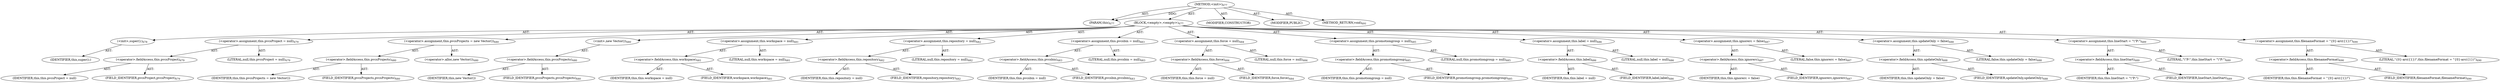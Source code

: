 digraph "&lt;init&gt;" {  
"111669149731" [label = <(METHOD,&lt;init&gt;)<SUB>677</SUB>> ]
"115964116996" [label = <(PARAM,this)<SUB>677</SUB>> ]
"25769803879" [label = <(BLOCK,&lt;empty&gt;,&lt;empty&gt;)<SUB>677</SUB>> ]
"30064771072" [label = <(&lt;init&gt;,super();)<SUB>678</SUB>> ]
"68719476785" [label = <(IDENTIFIER,this,super();)> ]
"30064771512" [label = <(&lt;operator&gt;.assignment,this.pvcsProject = null)<SUB>679</SUB>> ]
"30064771513" [label = <(&lt;operator&gt;.fieldAccess,this.pvcsProject)<SUB>679</SUB>> ]
"68719477074" [label = <(IDENTIFIER,this,this.pvcsProject = null)> ]
"55834574907" [label = <(FIELD_IDENTIFIER,pvcsProject,pvcsProject)<SUB>679</SUB>> ]
"90194313313" [label = <(LITERAL,null,this.pvcsProject = null)<SUB>679</SUB>> ]
"30064771514" [label = <(&lt;operator&gt;.assignment,this.pvcsProjects = new Vector())<SUB>680</SUB>> ]
"30064771515" [label = <(&lt;operator&gt;.fieldAccess,this.pvcsProjects)<SUB>680</SUB>> ]
"68719477075" [label = <(IDENTIFIER,this,this.pvcsProjects = new Vector())> ]
"55834574908" [label = <(FIELD_IDENTIFIER,pvcsProjects,pvcsProjects)<SUB>680</SUB>> ]
"30064771516" [label = <(&lt;operator&gt;.alloc,new Vector())<SUB>680</SUB>> ]
"30064771517" [label = <(&lt;init&gt;,new Vector())<SUB>680</SUB>> ]
"30064771518" [label = <(&lt;operator&gt;.fieldAccess,this.pvcsProjects)<SUB>680</SUB>> ]
"68719477076" [label = <(IDENTIFIER,this,new Vector())> ]
"55834574909" [label = <(FIELD_IDENTIFIER,pvcsProjects,pvcsProjects)<SUB>680</SUB>> ]
"30064771519" [label = <(&lt;operator&gt;.assignment,this.workspace = null)<SUB>681</SUB>> ]
"30064771520" [label = <(&lt;operator&gt;.fieldAccess,this.workspace)<SUB>681</SUB>> ]
"68719477077" [label = <(IDENTIFIER,this,this.workspace = null)> ]
"55834574910" [label = <(FIELD_IDENTIFIER,workspace,workspace)<SUB>681</SUB>> ]
"90194313314" [label = <(LITERAL,null,this.workspace = null)<SUB>681</SUB>> ]
"30064771521" [label = <(&lt;operator&gt;.assignment,this.repository = null)<SUB>682</SUB>> ]
"30064771522" [label = <(&lt;operator&gt;.fieldAccess,this.repository)<SUB>682</SUB>> ]
"68719477078" [label = <(IDENTIFIER,this,this.repository = null)> ]
"55834574911" [label = <(FIELD_IDENTIFIER,repository,repository)<SUB>682</SUB>> ]
"90194313315" [label = <(LITERAL,null,this.repository = null)<SUB>682</SUB>> ]
"30064771523" [label = <(&lt;operator&gt;.assignment,this.pvcsbin = null)<SUB>683</SUB>> ]
"30064771524" [label = <(&lt;operator&gt;.fieldAccess,this.pvcsbin)<SUB>683</SUB>> ]
"68719477079" [label = <(IDENTIFIER,this,this.pvcsbin = null)> ]
"55834574912" [label = <(FIELD_IDENTIFIER,pvcsbin,pvcsbin)<SUB>683</SUB>> ]
"90194313316" [label = <(LITERAL,null,this.pvcsbin = null)<SUB>683</SUB>> ]
"30064771525" [label = <(&lt;operator&gt;.assignment,this.force = null)<SUB>684</SUB>> ]
"30064771526" [label = <(&lt;operator&gt;.fieldAccess,this.force)<SUB>684</SUB>> ]
"68719477080" [label = <(IDENTIFIER,this,this.force = null)> ]
"55834574913" [label = <(FIELD_IDENTIFIER,force,force)<SUB>684</SUB>> ]
"90194313317" [label = <(LITERAL,null,this.force = null)<SUB>684</SUB>> ]
"30064771527" [label = <(&lt;operator&gt;.assignment,this.promotiongroup = null)<SUB>685</SUB>> ]
"30064771528" [label = <(&lt;operator&gt;.fieldAccess,this.promotiongroup)<SUB>685</SUB>> ]
"68719477081" [label = <(IDENTIFIER,this,this.promotiongroup = null)> ]
"55834574914" [label = <(FIELD_IDENTIFIER,promotiongroup,promotiongroup)<SUB>685</SUB>> ]
"90194313318" [label = <(LITERAL,null,this.promotiongroup = null)<SUB>685</SUB>> ]
"30064771529" [label = <(&lt;operator&gt;.assignment,this.label = null)<SUB>686</SUB>> ]
"30064771530" [label = <(&lt;operator&gt;.fieldAccess,this.label)<SUB>686</SUB>> ]
"68719477082" [label = <(IDENTIFIER,this,this.label = null)> ]
"55834574915" [label = <(FIELD_IDENTIFIER,label,label)<SUB>686</SUB>> ]
"90194313319" [label = <(LITERAL,null,this.label = null)<SUB>686</SUB>> ]
"30064771531" [label = <(&lt;operator&gt;.assignment,this.ignorerc = false)<SUB>687</SUB>> ]
"30064771532" [label = <(&lt;operator&gt;.fieldAccess,this.ignorerc)<SUB>687</SUB>> ]
"68719477083" [label = <(IDENTIFIER,this,this.ignorerc = false)> ]
"55834574916" [label = <(FIELD_IDENTIFIER,ignorerc,ignorerc)<SUB>687</SUB>> ]
"90194313320" [label = <(LITERAL,false,this.ignorerc = false)<SUB>687</SUB>> ]
"30064771533" [label = <(&lt;operator&gt;.assignment,this.updateOnly = false)<SUB>688</SUB>> ]
"30064771534" [label = <(&lt;operator&gt;.fieldAccess,this.updateOnly)<SUB>688</SUB>> ]
"68719477084" [label = <(IDENTIFIER,this,this.updateOnly = false)> ]
"55834574917" [label = <(FIELD_IDENTIFIER,updateOnly,updateOnly)<SUB>688</SUB>> ]
"90194313321" [label = <(LITERAL,false,this.updateOnly = false)<SUB>688</SUB>> ]
"30064771535" [label = <(&lt;operator&gt;.assignment,this.lineStart = &quot;\&quot;P:&quot;)<SUB>689</SUB>> ]
"30064771536" [label = <(&lt;operator&gt;.fieldAccess,this.lineStart)<SUB>689</SUB>> ]
"68719477085" [label = <(IDENTIFIER,this,this.lineStart = &quot;\&quot;P:&quot;)> ]
"55834574918" [label = <(FIELD_IDENTIFIER,lineStart,lineStart)<SUB>689</SUB>> ]
"90194313322" [label = <(LITERAL,&quot;\&quot;P:&quot;,this.lineStart = &quot;\&quot;P:&quot;)<SUB>689</SUB>> ]
"30064771537" [label = <(&lt;operator&gt;.assignment,this.filenameFormat = &quot;{0}-arc({1})&quot;)<SUB>690</SUB>> ]
"30064771538" [label = <(&lt;operator&gt;.fieldAccess,this.filenameFormat)<SUB>690</SUB>> ]
"68719477086" [label = <(IDENTIFIER,this,this.filenameFormat = &quot;{0}-arc({1})&quot;)> ]
"55834574919" [label = <(FIELD_IDENTIFIER,filenameFormat,filenameFormat)<SUB>690</SUB>> ]
"90194313323" [label = <(LITERAL,&quot;{0}-arc({1})&quot;,this.filenameFormat = &quot;{0}-arc({1})&quot;)<SUB>690</SUB>> ]
"133143986265" [label = <(MODIFIER,CONSTRUCTOR)> ]
"133143986266" [label = <(MODIFIER,PUBLIC)> ]
"128849018915" [label = <(METHOD_RETURN,void)<SUB>691</SUB>> ]
  "111669149731" -> "115964116996"  [ label = "AST: "] 
  "111669149731" -> "25769803879"  [ label = "AST: "] 
  "111669149731" -> "133143986265"  [ label = "AST: "] 
  "111669149731" -> "133143986266"  [ label = "AST: "] 
  "111669149731" -> "128849018915"  [ label = "AST: "] 
  "25769803879" -> "30064771072"  [ label = "AST: "] 
  "25769803879" -> "30064771512"  [ label = "AST: "] 
  "25769803879" -> "30064771514"  [ label = "AST: "] 
  "25769803879" -> "30064771517"  [ label = "AST: "] 
  "25769803879" -> "30064771519"  [ label = "AST: "] 
  "25769803879" -> "30064771521"  [ label = "AST: "] 
  "25769803879" -> "30064771523"  [ label = "AST: "] 
  "25769803879" -> "30064771525"  [ label = "AST: "] 
  "25769803879" -> "30064771527"  [ label = "AST: "] 
  "25769803879" -> "30064771529"  [ label = "AST: "] 
  "25769803879" -> "30064771531"  [ label = "AST: "] 
  "25769803879" -> "30064771533"  [ label = "AST: "] 
  "25769803879" -> "30064771535"  [ label = "AST: "] 
  "25769803879" -> "30064771537"  [ label = "AST: "] 
  "30064771072" -> "68719476785"  [ label = "AST: "] 
  "30064771512" -> "30064771513"  [ label = "AST: "] 
  "30064771512" -> "90194313313"  [ label = "AST: "] 
  "30064771513" -> "68719477074"  [ label = "AST: "] 
  "30064771513" -> "55834574907"  [ label = "AST: "] 
  "30064771514" -> "30064771515"  [ label = "AST: "] 
  "30064771514" -> "30064771516"  [ label = "AST: "] 
  "30064771515" -> "68719477075"  [ label = "AST: "] 
  "30064771515" -> "55834574908"  [ label = "AST: "] 
  "30064771517" -> "30064771518"  [ label = "AST: "] 
  "30064771518" -> "68719477076"  [ label = "AST: "] 
  "30064771518" -> "55834574909"  [ label = "AST: "] 
  "30064771519" -> "30064771520"  [ label = "AST: "] 
  "30064771519" -> "90194313314"  [ label = "AST: "] 
  "30064771520" -> "68719477077"  [ label = "AST: "] 
  "30064771520" -> "55834574910"  [ label = "AST: "] 
  "30064771521" -> "30064771522"  [ label = "AST: "] 
  "30064771521" -> "90194313315"  [ label = "AST: "] 
  "30064771522" -> "68719477078"  [ label = "AST: "] 
  "30064771522" -> "55834574911"  [ label = "AST: "] 
  "30064771523" -> "30064771524"  [ label = "AST: "] 
  "30064771523" -> "90194313316"  [ label = "AST: "] 
  "30064771524" -> "68719477079"  [ label = "AST: "] 
  "30064771524" -> "55834574912"  [ label = "AST: "] 
  "30064771525" -> "30064771526"  [ label = "AST: "] 
  "30064771525" -> "90194313317"  [ label = "AST: "] 
  "30064771526" -> "68719477080"  [ label = "AST: "] 
  "30064771526" -> "55834574913"  [ label = "AST: "] 
  "30064771527" -> "30064771528"  [ label = "AST: "] 
  "30064771527" -> "90194313318"  [ label = "AST: "] 
  "30064771528" -> "68719477081"  [ label = "AST: "] 
  "30064771528" -> "55834574914"  [ label = "AST: "] 
  "30064771529" -> "30064771530"  [ label = "AST: "] 
  "30064771529" -> "90194313319"  [ label = "AST: "] 
  "30064771530" -> "68719477082"  [ label = "AST: "] 
  "30064771530" -> "55834574915"  [ label = "AST: "] 
  "30064771531" -> "30064771532"  [ label = "AST: "] 
  "30064771531" -> "90194313320"  [ label = "AST: "] 
  "30064771532" -> "68719477083"  [ label = "AST: "] 
  "30064771532" -> "55834574916"  [ label = "AST: "] 
  "30064771533" -> "30064771534"  [ label = "AST: "] 
  "30064771533" -> "90194313321"  [ label = "AST: "] 
  "30064771534" -> "68719477084"  [ label = "AST: "] 
  "30064771534" -> "55834574917"  [ label = "AST: "] 
  "30064771535" -> "30064771536"  [ label = "AST: "] 
  "30064771535" -> "90194313322"  [ label = "AST: "] 
  "30064771536" -> "68719477085"  [ label = "AST: "] 
  "30064771536" -> "55834574918"  [ label = "AST: "] 
  "30064771537" -> "30064771538"  [ label = "AST: "] 
  "30064771537" -> "90194313323"  [ label = "AST: "] 
  "30064771538" -> "68719477086"  [ label = "AST: "] 
  "30064771538" -> "55834574919"  [ label = "AST: "] 
  "111669149731" -> "115964116996"  [ label = "DDG: "] 
}
